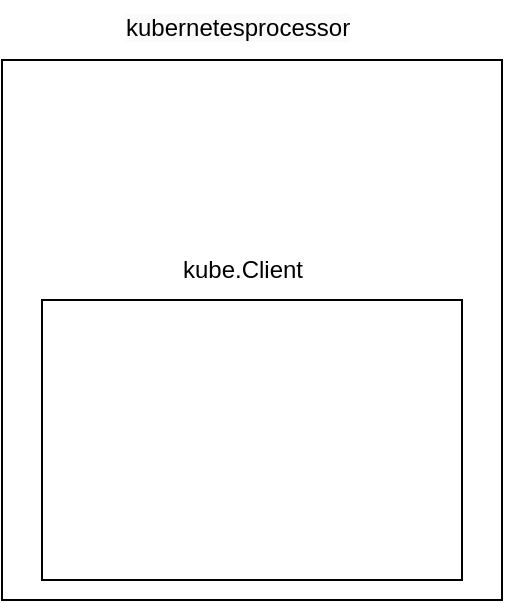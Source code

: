 <mxfile version="22.1.4" type="github">
  <diagram name="Page-1" id="2lO719RQRzSTw4SOJ75l">
    <mxGraphModel dx="1026" dy="569" grid="1" gridSize="10" guides="1" tooltips="1" connect="1" arrows="1" fold="1" page="1" pageScale="1" pageWidth="850" pageHeight="1100" math="0" shadow="0">
      <root>
        <mxCell id="0" />
        <mxCell id="1" parent="0" />
        <mxCell id="JvGjS2TwdY3DtRa-fPBF-1" value="" style="rounded=0;whiteSpace=wrap;html=1;" vertex="1" parent="1">
          <mxGeometry x="200" y="200" width="250" height="270" as="geometry" />
        </mxCell>
        <mxCell id="JvGjS2TwdY3DtRa-fPBF-2" value="&lt;span style=&quot;color: rgb(0, 0, 0); font-family: Helvetica; font-size: 12px; font-style: normal; font-variant-ligatures: normal; font-variant-caps: normal; font-weight: 400; letter-spacing: normal; orphans: 2; text-align: center; text-indent: 0px; text-transform: none; widows: 2; word-spacing: 0px; -webkit-text-stroke-width: 0px; background-color: rgb(251, 251, 251); text-decoration-thickness: initial; text-decoration-style: initial; text-decoration-color: initial; float: none; display: inline !important;&quot;&gt;kubernetesprocessor&lt;/span&gt;" style="text;whiteSpace=wrap;html=1;" vertex="1" parent="1">
          <mxGeometry x="260" y="170" width="150" height="40" as="geometry" />
        </mxCell>
        <mxCell id="JvGjS2TwdY3DtRa-fPBF-3" value="" style="rounded=0;whiteSpace=wrap;html=1;" vertex="1" parent="1">
          <mxGeometry x="220" y="320" width="210" height="140" as="geometry" />
        </mxCell>
        <mxCell id="JvGjS2TwdY3DtRa-fPBF-5" value="kube.Client" style="text;html=1;align=center;verticalAlign=middle;resizable=0;points=[];autosize=1;strokeColor=none;fillColor=none;" vertex="1" parent="1">
          <mxGeometry x="280" y="290" width="80" height="30" as="geometry" />
        </mxCell>
      </root>
    </mxGraphModel>
  </diagram>
</mxfile>
